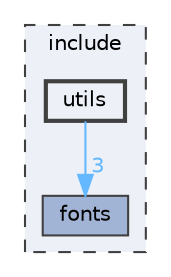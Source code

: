digraph "include/utils"
{
 // LATEX_PDF_SIZE
  bgcolor="transparent";
  edge [fontname=Helvetica,fontsize=10,labelfontname=Helvetica,labelfontsize=10];
  node [fontname=Helvetica,fontsize=10,shape=box,height=0.2,width=0.4];
  compound=true
  subgraph clusterdir_d44c64559bbebec7f509842c48db8b23 {
    graph [ bgcolor="#edf0f7", pencolor="grey25", label="include", fontname=Helvetica,fontsize=10 style="filled,dashed", URL="dir_d44c64559bbebec7f509842c48db8b23.html",tooltip=""]
  dir_de7eae76a4c29224189cf6db9f5e3718 [label="fonts", fillcolor="#a2b4d6", color="grey25", style="filled", URL="dir_de7eae76a4c29224189cf6db9f5e3718.html",tooltip=""];
  dir_821002d4f10779a80d4fb17bc32f21f1 [label="utils", fillcolor="#edf0f7", color="grey25", style="filled,bold", URL="dir_821002d4f10779a80d4fb17bc32f21f1.html",tooltip=""];
  }
  dir_821002d4f10779a80d4fb17bc32f21f1->dir_de7eae76a4c29224189cf6db9f5e3718 [headlabel="3", labeldistance=1.5 headhref="dir_000009_000000.html" href="dir_000009_000000.html" color="steelblue1" fontcolor="steelblue1"];
}
